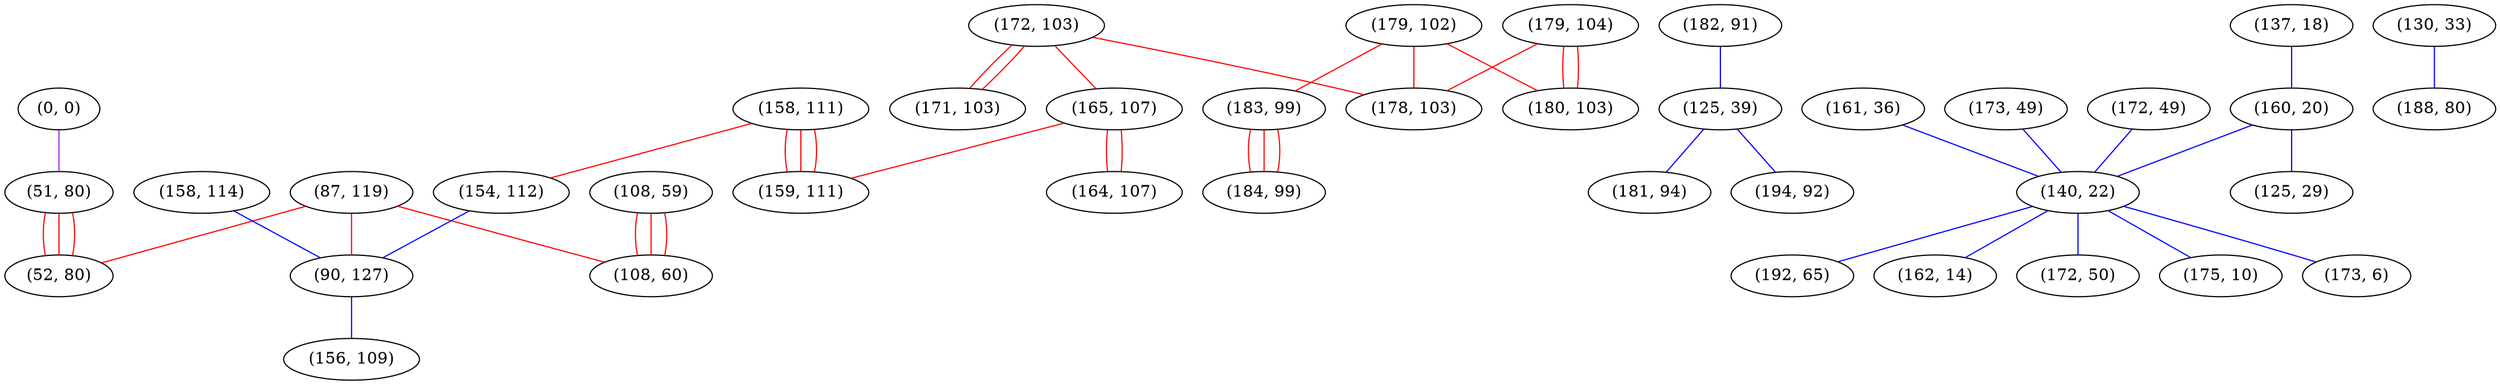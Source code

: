 graph "" {
"(158, 111)";
"(179, 102)";
"(182, 91)";
"(172, 103)";
"(87, 119)";
"(161, 36)";
"(173, 49)";
"(125, 39)";
"(130, 33)";
"(137, 18)";
"(171, 103)";
"(160, 20)";
"(181, 94)";
"(172, 49)";
"(154, 112)";
"(158, 114)";
"(179, 104)";
"(0, 0)";
"(125, 29)";
"(108, 59)";
"(165, 107)";
"(51, 80)";
"(90, 127)";
"(183, 99)";
"(180, 103)";
"(156, 109)";
"(140, 22)";
"(164, 107)";
"(52, 80)";
"(192, 65)";
"(162, 14)";
"(194, 92)";
"(172, 50)";
"(188, 80)";
"(159, 111)";
"(175, 10)";
"(178, 103)";
"(173, 6)";
"(184, 99)";
"(108, 60)";
"(158, 111)" -- "(154, 112)"  [color=red, key=0, weight=1];
"(158, 111)" -- "(159, 111)"  [color=red, key=0, weight=1];
"(158, 111)" -- "(159, 111)"  [color=red, key=1, weight=1];
"(158, 111)" -- "(159, 111)"  [color=red, key=2, weight=1];
"(179, 102)" -- "(178, 103)"  [color=red, key=0, weight=1];
"(179, 102)" -- "(183, 99)"  [color=red, key=0, weight=1];
"(179, 102)" -- "(180, 103)"  [color=red, key=0, weight=1];
"(182, 91)" -- "(125, 39)"  [color=blue, key=0, weight=3];
"(172, 103)" -- "(178, 103)"  [color=red, key=0, weight=1];
"(172, 103)" -- "(171, 103)"  [color=red, key=0, weight=1];
"(172, 103)" -- "(171, 103)"  [color=red, key=1, weight=1];
"(172, 103)" -- "(165, 107)"  [color=red, key=0, weight=1];
"(87, 119)" -- "(90, 127)"  [color=red, key=0, weight=1];
"(87, 119)" -- "(108, 60)"  [color=red, key=0, weight=1];
"(87, 119)" -- "(52, 80)"  [color=red, key=0, weight=1];
"(161, 36)" -- "(140, 22)"  [color=blue, key=0, weight=3];
"(173, 49)" -- "(140, 22)"  [color=blue, key=0, weight=3];
"(125, 39)" -- "(181, 94)"  [color=blue, key=0, weight=3];
"(125, 39)" -- "(194, 92)"  [color=blue, key=0, weight=3];
"(130, 33)" -- "(188, 80)"  [color=blue, key=0, weight=3];
"(137, 18)" -- "(160, 20)"  [color=blue, key=0, weight=3];
"(160, 20)" -- "(125, 29)"  [color=blue, key=0, weight=3];
"(160, 20)" -- "(140, 22)"  [color=blue, key=0, weight=3];
"(172, 49)" -- "(140, 22)"  [color=blue, key=0, weight=3];
"(154, 112)" -- "(90, 127)"  [color=blue, key=0, weight=3];
"(158, 114)" -- "(90, 127)"  [color=blue, key=0, weight=3];
"(179, 104)" -- "(178, 103)"  [color=red, key=0, weight=1];
"(179, 104)" -- "(180, 103)"  [color=red, key=0, weight=1];
"(179, 104)" -- "(180, 103)"  [color=red, key=1, weight=1];
"(0, 0)" -- "(51, 80)"  [color=purple, key=0, weight=4];
"(108, 59)" -- "(108, 60)"  [color=red, key=0, weight=1];
"(108, 59)" -- "(108, 60)"  [color=red, key=1, weight=1];
"(108, 59)" -- "(108, 60)"  [color=red, key=2, weight=1];
"(165, 107)" -- "(159, 111)"  [color=red, key=0, weight=1];
"(165, 107)" -- "(164, 107)"  [color=red, key=0, weight=1];
"(165, 107)" -- "(164, 107)"  [color=red, key=1, weight=1];
"(51, 80)" -- "(52, 80)"  [color=red, key=0, weight=1];
"(51, 80)" -- "(52, 80)"  [color=red, key=1, weight=1];
"(51, 80)" -- "(52, 80)"  [color=red, key=2, weight=1];
"(90, 127)" -- "(156, 109)"  [color=blue, key=0, weight=3];
"(183, 99)" -- "(184, 99)"  [color=red, key=0, weight=1];
"(183, 99)" -- "(184, 99)"  [color=red, key=1, weight=1];
"(183, 99)" -- "(184, 99)"  [color=red, key=2, weight=1];
"(140, 22)" -- "(192, 65)"  [color=blue, key=0, weight=3];
"(140, 22)" -- "(173, 6)"  [color=blue, key=0, weight=3];
"(140, 22)" -- "(172, 50)"  [color=blue, key=0, weight=3];
"(140, 22)" -- "(175, 10)"  [color=blue, key=0, weight=3];
"(140, 22)" -- "(162, 14)"  [color=blue, key=0, weight=3];
}
